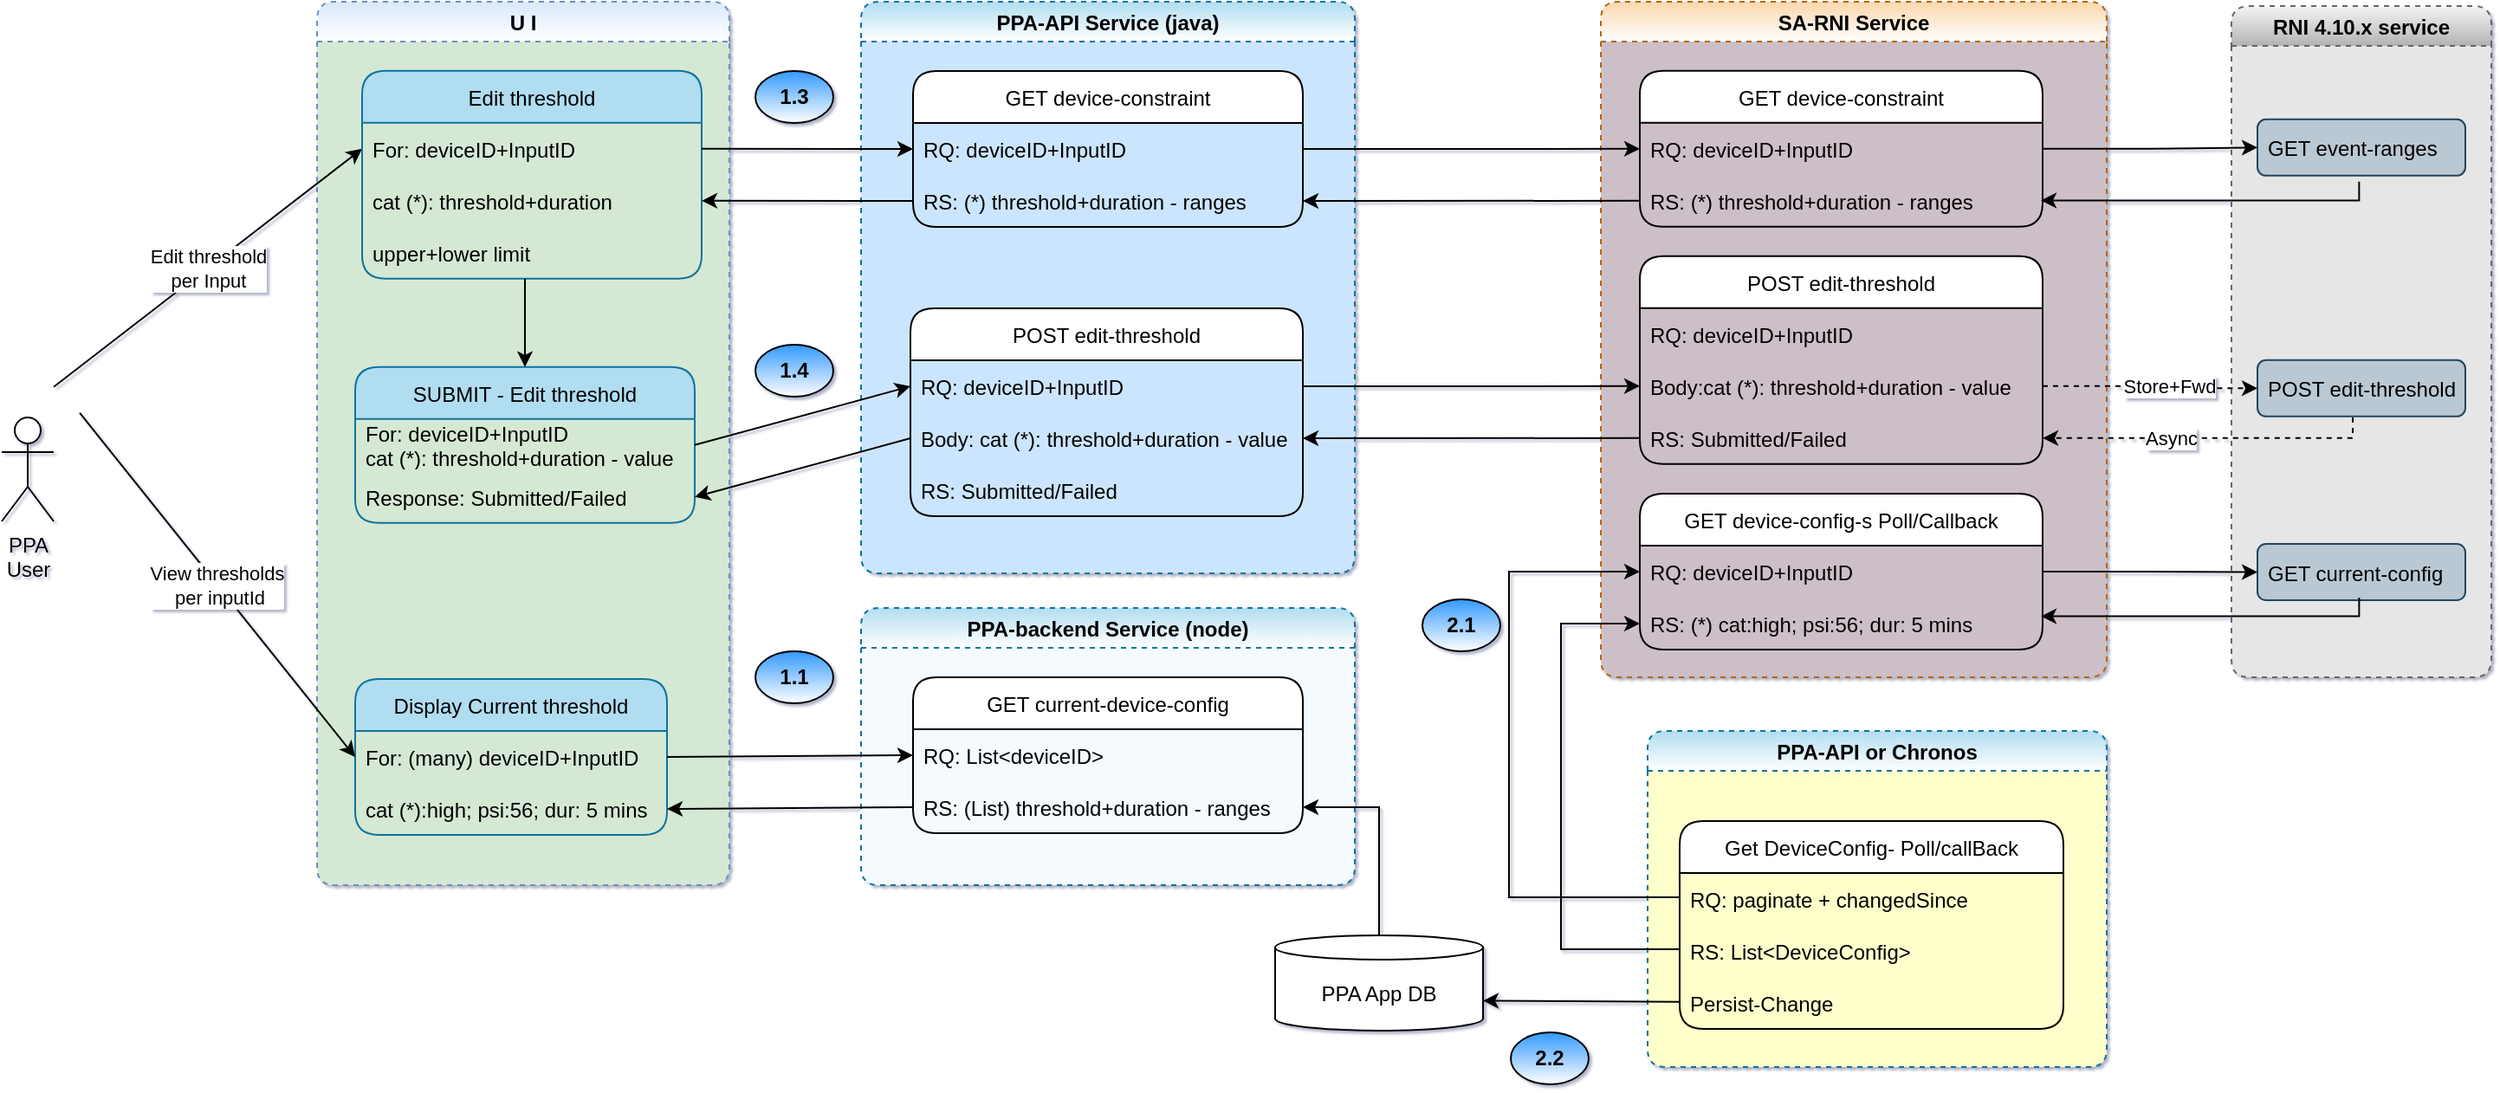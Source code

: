 <mxfile version="16.5.6" type="github">
  <diagram id="UW2Let9FedXbePVIwO7e" name="Page-1">
    <mxGraphModel dx="1580" dy="1338" grid="1" gridSize="15" guides="1" tooltips="1" connect="1" arrows="1" fold="1" page="1" pageScale="1" pageWidth="850" pageHeight="1100" math="0" shadow="1">
      <root>
        <mxCell id="0" />
        <mxCell id="1" parent="0" />
        <mxCell id="NkGoriXdBeGFRCCLlbzc-29" value="PPA-backend Service (node)" style="swimlane;rounded=1;dashed=1;fillColor=#b1ddf0;strokeColor=#10739e;swimlaneFillColor=#F5FAFF;gradientColor=#ffffff;" vertex="1" parent="1">
          <mxGeometry x="526" y="410" width="285" height="160" as="geometry" />
        </mxCell>
        <mxCell id="NkGoriXdBeGFRCCLlbzc-30" value="GET current-device-config" style="swimlane;fontStyle=0;childLayout=stackLayout;horizontal=1;startSize=30;horizontalStack=0;resizeParent=1;resizeParentMax=0;resizeLast=0;collapsible=1;marginBottom=0;rounded=1;" vertex="1" parent="NkGoriXdBeGFRCCLlbzc-29">
          <mxGeometry x="30" y="40" width="225" height="90" as="geometry" />
        </mxCell>
        <mxCell id="NkGoriXdBeGFRCCLlbzc-31" value="RQ: List&lt;deviceID&gt;" style="text;strokeColor=none;fillColor=none;align=left;verticalAlign=middle;spacingLeft=4;spacingRight=4;overflow=hidden;points=[[0,0.5],[1,0.5]];portConstraint=eastwest;rotatable=0;rounded=1;" vertex="1" parent="NkGoriXdBeGFRCCLlbzc-30">
          <mxGeometry y="30" width="225" height="30" as="geometry" />
        </mxCell>
        <mxCell id="NkGoriXdBeGFRCCLlbzc-32" value="RS: (List) threshold+duration - ranges" style="text;strokeColor=none;fillColor=none;align=left;verticalAlign=middle;spacingLeft=4;spacingRight=4;overflow=hidden;points=[[0,0.5],[1,0.5]];portConstraint=eastwest;rotatable=0;rounded=1;" vertex="1" parent="NkGoriXdBeGFRCCLlbzc-30">
          <mxGeometry y="60" width="225" height="30" as="geometry" />
        </mxCell>
        <mxCell id="GJOkn2DgcXXOF6PlL42Y-2" value="PPA-API Service (java)" style="swimlane;rounded=1;dashed=1;fillColor=#b1ddf0;strokeColor=#10739e;swimlaneFillColor=#CCE5FF;gradientColor=#ffffff;" parent="1" vertex="1">
          <mxGeometry x="526" y="60" width="285" height="330" as="geometry" />
        </mxCell>
        <mxCell id="GJOkn2DgcXXOF6PlL42Y-38" value="GET device-constraint" style="swimlane;fontStyle=0;childLayout=stackLayout;horizontal=1;startSize=30;horizontalStack=0;resizeParent=1;resizeParentMax=0;resizeLast=0;collapsible=1;marginBottom=0;rounded=1;" parent="GJOkn2DgcXXOF6PlL42Y-2" vertex="1">
          <mxGeometry x="30" y="40" width="225" height="90" as="geometry" />
        </mxCell>
        <mxCell id="GJOkn2DgcXXOF6PlL42Y-39" value="RQ: deviceID+InputID" style="text;strokeColor=none;fillColor=none;align=left;verticalAlign=middle;spacingLeft=4;spacingRight=4;overflow=hidden;points=[[0,0.5],[1,0.5]];portConstraint=eastwest;rotatable=0;rounded=1;" parent="GJOkn2DgcXXOF6PlL42Y-38" vertex="1">
          <mxGeometry y="30" width="225" height="30" as="geometry" />
        </mxCell>
        <mxCell id="GJOkn2DgcXXOF6PlL42Y-40" value="RS: (*) threshold+duration - ranges" style="text;strokeColor=none;fillColor=none;align=left;verticalAlign=middle;spacingLeft=4;spacingRight=4;overflow=hidden;points=[[0,0.5],[1,0.5]];portConstraint=eastwest;rotatable=0;rounded=1;" parent="GJOkn2DgcXXOF6PlL42Y-38" vertex="1">
          <mxGeometry y="60" width="225" height="30" as="geometry" />
        </mxCell>
        <mxCell id="GJOkn2DgcXXOF6PlL42Y-61" value="POST edit-threshold" style="swimlane;fontStyle=0;childLayout=stackLayout;horizontal=1;startSize=30;horizontalStack=0;resizeParent=1;resizeParentMax=0;resizeLast=0;collapsible=1;marginBottom=0;rounded=1;" parent="GJOkn2DgcXXOF6PlL42Y-2" vertex="1">
          <mxGeometry x="28.5" y="177.0" width="226.5" height="120" as="geometry" />
        </mxCell>
        <mxCell id="GJOkn2DgcXXOF6PlL42Y-62" value="RQ: deviceID+InputID" style="text;strokeColor=none;fillColor=none;align=left;verticalAlign=middle;spacingLeft=4;spacingRight=4;overflow=hidden;points=[[0,0.5],[1,0.5]];portConstraint=eastwest;rotatable=0;rounded=1;" parent="GJOkn2DgcXXOF6PlL42Y-61" vertex="1">
          <mxGeometry y="30" width="226.5" height="30" as="geometry" />
        </mxCell>
        <mxCell id="GJOkn2DgcXXOF6PlL42Y-63" value="Body: cat (*): threshold+duration - value" style="text;strokeColor=none;fillColor=none;align=left;verticalAlign=middle;spacingLeft=4;spacingRight=4;overflow=hidden;points=[[0,0.5],[1,0.5]];portConstraint=eastwest;rotatable=0;rounded=1;" parent="GJOkn2DgcXXOF6PlL42Y-61" vertex="1">
          <mxGeometry y="60" width="226.5" height="30" as="geometry" />
        </mxCell>
        <mxCell id="GJOkn2DgcXXOF6PlL42Y-66" value="RS: Submitted/Failed" style="text;strokeColor=none;fillColor=none;align=left;verticalAlign=middle;spacingLeft=4;spacingRight=4;overflow=hidden;points=[[0,0.5],[1,0.5]];portConstraint=eastwest;rotatable=0;rounded=1;" parent="GJOkn2DgcXXOF6PlL42Y-61" vertex="1">
          <mxGeometry y="90" width="226.5" height="30" as="geometry" />
        </mxCell>
        <mxCell id="NkGoriXdBeGFRCCLlbzc-5" value="PPA-API or Chronos" style="swimlane;rounded=1;dashed=1;fillColor=#b1ddf0;strokeColor=#10739e;swimlaneFillColor=#FFFFCC;gradientColor=#ffffff;" vertex="1" parent="1">
          <mxGeometry x="980" y="481" width="265" height="194" as="geometry" />
        </mxCell>
        <mxCell id="GJOkn2DgcXXOF6PlL42Y-6" value="Get DeviceConfig- Poll/callBack" style="swimlane;fontStyle=0;childLayout=stackLayout;horizontal=1;startSize=30;horizontalStack=0;resizeParent=1;resizeParentMax=0;resizeLast=0;collapsible=1;marginBottom=0;rounded=1;" parent="NkGoriXdBeGFRCCLlbzc-5" vertex="1">
          <mxGeometry x="18.5" y="52" width="221.5" height="120" as="geometry" />
        </mxCell>
        <mxCell id="GJOkn2DgcXXOF6PlL42Y-7" value="RQ: paginate + changedSince" style="text;strokeColor=none;fillColor=none;align=left;verticalAlign=middle;spacingLeft=4;spacingRight=4;overflow=hidden;points=[[0,0.5],[1,0.5]];portConstraint=eastwest;rotatable=0;rounded=1;" parent="GJOkn2DgcXXOF6PlL42Y-6" vertex="1">
          <mxGeometry y="30" width="221.5" height="30" as="geometry" />
        </mxCell>
        <mxCell id="GJOkn2DgcXXOF6PlL42Y-8" value="RS: List&lt;DeviceConfig&gt;" style="text;strokeColor=none;fillColor=none;align=left;verticalAlign=middle;spacingLeft=4;spacingRight=4;overflow=hidden;points=[[0,0.5],[1,0.5]];portConstraint=eastwest;rotatable=0;rounded=1;" parent="GJOkn2DgcXXOF6PlL42Y-6" vertex="1">
          <mxGeometry y="60" width="221.5" height="30" as="geometry" />
        </mxCell>
        <mxCell id="NkGoriXdBeGFRCCLlbzc-47" value="Persist-Change" style="text;strokeColor=none;fillColor=none;align=left;verticalAlign=middle;spacingLeft=4;spacingRight=4;overflow=hidden;points=[[0,0.5],[1,0.5]];portConstraint=eastwest;rotatable=0;rounded=1;" vertex="1" parent="GJOkn2DgcXXOF6PlL42Y-6">
          <mxGeometry y="90" width="221.5" height="30" as="geometry" />
        </mxCell>
        <mxCell id="GJOkn2DgcXXOF6PlL42Y-4" value="RNI 4.10.x service" style="swimlane;rounded=1;dashed=1;fillColor=#f5f5f5;gradientColor=#b3b3b3;strokeColor=#666666;swimlaneFillColor=#E6E6E6;" parent="1" vertex="1">
          <mxGeometry x="1317" y="62.5" width="150" height="387.5" as="geometry" />
        </mxCell>
        <mxCell id="GJOkn2DgcXXOF6PlL42Y-47" value="GET event-ranges" style="text;strokeColor=#23445d;fillColor=#bac8d3;align=left;verticalAlign=middle;spacingLeft=4;spacingRight=4;overflow=hidden;points=[[0,0.5],[1,0.5]];portConstraint=eastwest;rotatable=0;rounded=1;" parent="GJOkn2DgcXXOF6PlL42Y-4" vertex="1">
          <mxGeometry x="15" y="65.41" width="120" height="32.5" as="geometry" />
        </mxCell>
        <mxCell id="GJOkn2DgcXXOF6PlL42Y-71" value="POST edit-threshold" style="text;strokeColor=#23445d;fillColor=#bac8d3;align=left;verticalAlign=middle;spacingLeft=4;spacingRight=4;overflow=hidden;points=[[0,0.5],[1,0.5]];portConstraint=eastwest;rotatable=0;rounded=1;" parent="GJOkn2DgcXXOF6PlL42Y-4" vertex="1">
          <mxGeometry x="15" y="204.41" width="120" height="32.5" as="geometry" />
        </mxCell>
        <mxCell id="GJOkn2DgcXXOF6PlL42Y-3" value="SA-RNI Service" style="swimlane;rounded=1;dashed=1;fillColor=#fad7ac;strokeColor=#b46504;swimlaneFillColor=#CDBFC7;gradientColor=#ffffff;" parent="1" vertex="1">
          <mxGeometry x="953" y="60" width="292" height="390" as="geometry" />
        </mxCell>
        <mxCell id="GJOkn2DgcXXOF6PlL42Y-41" value="GET device-constraint" style="swimlane;fontStyle=0;childLayout=stackLayout;horizontal=1;startSize=30;horizontalStack=0;resizeParent=1;resizeParentMax=0;resizeLast=0;collapsible=1;marginBottom=0;rounded=1;" parent="GJOkn2DgcXXOF6PlL42Y-3" vertex="1">
          <mxGeometry x="22.5" y="39.91" width="232.5" height="90" as="geometry" />
        </mxCell>
        <mxCell id="GJOkn2DgcXXOF6PlL42Y-42" value="RQ: deviceID+InputID" style="text;strokeColor=none;fillColor=none;align=left;verticalAlign=middle;spacingLeft=4;spacingRight=4;overflow=hidden;points=[[0,0.5],[1,0.5]];portConstraint=eastwest;rotatable=0;rounded=1;" parent="GJOkn2DgcXXOF6PlL42Y-41" vertex="1">
          <mxGeometry y="30" width="232.5" height="30" as="geometry" />
        </mxCell>
        <mxCell id="GJOkn2DgcXXOF6PlL42Y-43" value="RS: (*) threshold+duration - ranges" style="text;strokeColor=none;fillColor=none;align=left;verticalAlign=middle;spacingLeft=4;spacingRight=4;overflow=hidden;points=[[0,0.5],[1,0.5]];portConstraint=eastwest;rotatable=0;rounded=1;" parent="GJOkn2DgcXXOF6PlL42Y-41" vertex="1">
          <mxGeometry y="60" width="232.5" height="30" as="geometry" />
        </mxCell>
        <mxCell id="GJOkn2DgcXXOF6PlL42Y-67" value="POST edit-threshold" style="swimlane;fontStyle=0;childLayout=stackLayout;horizontal=1;startSize=30;horizontalStack=0;resizeParent=1;resizeParentMax=0;resizeLast=0;collapsible=1;marginBottom=0;rounded=1;" parent="GJOkn2DgcXXOF6PlL42Y-3" vertex="1">
          <mxGeometry x="22.5" y="146.91" width="232.5" height="120" as="geometry" />
        </mxCell>
        <mxCell id="GJOkn2DgcXXOF6PlL42Y-68" value="RQ: deviceID+InputID" style="text;strokeColor=none;fillColor=none;align=left;verticalAlign=middle;spacingLeft=4;spacingRight=4;overflow=hidden;points=[[0,0.5],[1,0.5]];portConstraint=eastwest;rotatable=0;rounded=1;" parent="GJOkn2DgcXXOF6PlL42Y-67" vertex="1">
          <mxGeometry y="30" width="232.5" height="30" as="geometry" />
        </mxCell>
        <mxCell id="GJOkn2DgcXXOF6PlL42Y-69" value="Body:cat (*): threshold+duration - value" style="text;strokeColor=none;fillColor=none;align=left;verticalAlign=middle;spacingLeft=4;spacingRight=4;overflow=hidden;points=[[0,0.5],[1,0.5]];portConstraint=eastwest;rotatable=0;rounded=1;" parent="GJOkn2DgcXXOF6PlL42Y-67" vertex="1">
          <mxGeometry y="60" width="232.5" height="30" as="geometry" />
        </mxCell>
        <mxCell id="GJOkn2DgcXXOF6PlL42Y-70" value="RS: Submitted/Failed" style="text;strokeColor=none;fillColor=none;align=left;verticalAlign=middle;spacingLeft=4;spacingRight=4;overflow=hidden;points=[[0,0.5],[1,0.5]];portConstraint=eastwest;rotatable=0;rounded=1;" parent="GJOkn2DgcXXOF6PlL42Y-67" vertex="1">
          <mxGeometry y="90" width="232.5" height="30" as="geometry" />
        </mxCell>
        <mxCell id="GJOkn2DgcXXOF6PlL42Y-16" value="GET device-config-s Poll/Callback" style="swimlane;fontStyle=0;childLayout=stackLayout;horizontal=1;startSize=30;horizontalStack=0;resizeParent=1;resizeParentMax=0;resizeLast=0;collapsible=1;marginBottom=0;rounded=1;" parent="GJOkn2DgcXXOF6PlL42Y-3" vertex="1">
          <mxGeometry x="22.5" y="284" width="232.5" height="90" as="geometry" />
        </mxCell>
        <mxCell id="GJOkn2DgcXXOF6PlL42Y-17" value="RQ: deviceID+InputID" style="text;strokeColor=none;fillColor=none;align=left;verticalAlign=middle;spacingLeft=4;spacingRight=4;overflow=hidden;points=[[0,0.5],[1,0.5]];portConstraint=eastwest;rotatable=0;rounded=1;" parent="GJOkn2DgcXXOF6PlL42Y-16" vertex="1">
          <mxGeometry y="30" width="232.5" height="30" as="geometry" />
        </mxCell>
        <mxCell id="GJOkn2DgcXXOF6PlL42Y-18" value="RS: (*) cat:high; psi:56; dur: 5 mins" style="text;strokeColor=none;fillColor=none;align=left;verticalAlign=middle;spacingLeft=4;spacingRight=4;overflow=hidden;points=[[0,0.5],[1,0.5]];portConstraint=eastwest;rotatable=0;rounded=1;" parent="GJOkn2DgcXXOF6PlL42Y-16" vertex="1">
          <mxGeometry y="60" width="232.5" height="30" as="geometry" />
        </mxCell>
        <mxCell id="GJOkn2DgcXXOF6PlL42Y-19" value="GET current-config" style="text;strokeColor=#23445d;fillColor=#bac8d3;align=left;verticalAlign=middle;spacingLeft=4;spacingRight=4;overflow=hidden;points=[[0,0.5],[1,0.5]];portConstraint=eastwest;rotatable=0;rounded=1;" parent="GJOkn2DgcXXOF6PlL42Y-3" vertex="1">
          <mxGeometry x="379" y="313" width="120" height="32.5" as="geometry" />
        </mxCell>
        <mxCell id="GJOkn2DgcXXOF6PlL42Y-23" style="edgeStyle=orthogonalEdgeStyle;rounded=0;orthogonalLoop=1;jettySize=auto;html=1;exitX=1;exitY=0.5;exitDx=0;exitDy=0;entryX=0;entryY=0.5;entryDx=0;entryDy=0;" parent="GJOkn2DgcXXOF6PlL42Y-3" source="GJOkn2DgcXXOF6PlL42Y-17" target="GJOkn2DgcXXOF6PlL42Y-19" edge="1">
          <mxGeometry relative="1" as="geometry" />
        </mxCell>
        <mxCell id="c0EEYeFtJUnjHRe3q03Y-1" style="edgeStyle=orthogonalEdgeStyle;rounded=0;orthogonalLoop=1;jettySize=auto;html=1;entryX=1;entryY=0.5;entryDx=0;entryDy=0;exitX=0.452;exitY=1.083;exitDx=0;exitDy=0;exitPerimeter=0;" parent="GJOkn2DgcXXOF6PlL42Y-3" edge="1">
          <mxGeometry relative="1" as="geometry">
            <mxPoint x="437.692" y="343.997" as="sourcePoint" />
            <mxPoint x="254" y="354.8" as="targetPoint" />
            <Array as="points">
              <mxPoint x="438" y="354.8" />
            </Array>
          </mxGeometry>
        </mxCell>
        <mxCell id="GJOkn2DgcXXOF6PlL42Y-1" value="U I" style="swimlane;rounded=1;dashed=1;fillColor=#dae8fc;strokeColor=#6c8ebf;gradientColor=#ffffff;swimlaneFillColor=#D5E8D4;" parent="1" vertex="1">
          <mxGeometry x="212" y="60" width="238" height="510" as="geometry" />
        </mxCell>
        <mxCell id="GJOkn2DgcXXOF6PlL42Y-27" value="Edit threshold&lt;br&gt;per Input" style="endArrow=classic;html=1;rounded=0;entryX=0;entryY=0.5;entryDx=0;entryDy=0;" parent="GJOkn2DgcXXOF6PlL42Y-1" edge="1" target="GJOkn2DgcXXOF6PlL42Y-31">
          <mxGeometry width="50" height="50" relative="1" as="geometry">
            <mxPoint x="-152" y="222.372" as="sourcePoint" />
            <mxPoint x="29" y="70" as="targetPoint" />
          </mxGeometry>
        </mxCell>
        <mxCell id="GJOkn2DgcXXOF6PlL42Y-30" value="Edit threshold" style="swimlane;fontStyle=0;childLayout=stackLayout;horizontal=1;startSize=30;horizontalStack=0;resizeParent=1;resizeParentMax=0;resizeLast=0;collapsible=1;marginBottom=0;rounded=1;labelBackgroundColor=none;fillColor=#b1ddf0;strokeColor=#10739e;" parent="GJOkn2DgcXXOF6PlL42Y-1" vertex="1">
          <mxGeometry x="26" y="39.91" width="196" height="120" as="geometry" />
        </mxCell>
        <mxCell id="GJOkn2DgcXXOF6PlL42Y-31" value="For: deviceID+InputID" style="text;strokeColor=none;fillColor=none;align=left;verticalAlign=middle;spacingLeft=4;spacingRight=4;overflow=hidden;points=[[0,0.5],[1,0.5]];portConstraint=eastwest;rotatable=0;rounded=1;" parent="GJOkn2DgcXXOF6PlL42Y-30" vertex="1">
          <mxGeometry y="30" width="196" height="30" as="geometry" />
        </mxCell>
        <mxCell id="GJOkn2DgcXXOF6PlL42Y-32" value="cat (*): threshold+duration " style="text;strokeColor=none;fillColor=none;align=left;verticalAlign=middle;spacingLeft=4;spacingRight=4;overflow=hidden;points=[[0,0.5],[1,0.5]];portConstraint=eastwest;rotatable=0;rounded=1;" parent="GJOkn2DgcXXOF6PlL42Y-30" vertex="1">
          <mxGeometry y="60" width="196" height="30" as="geometry" />
        </mxCell>
        <mxCell id="aSXss6iqSQP3orXnk--K-1" value="upper+lower limit" style="text;strokeColor=none;fillColor=none;align=left;verticalAlign=middle;spacingLeft=4;spacingRight=4;overflow=hidden;points=[[0,0.5],[1,0.5]];portConstraint=eastwest;rotatable=0;rounded=1;" parent="GJOkn2DgcXXOF6PlL42Y-30" vertex="1">
          <mxGeometry y="90" width="196" height="30" as="geometry" />
        </mxCell>
        <mxCell id="GJOkn2DgcXXOF6PlL42Y-54" value="SUBMIT - Edit threshold" style="swimlane;fontStyle=0;childLayout=stackLayout;horizontal=1;startSize=30;horizontalStack=0;resizeParent=1;resizeParentMax=0;resizeLast=0;collapsible=1;marginBottom=0;rounded=1;labelBackgroundColor=none;fillColor=#b1ddf0;strokeColor=#10739e;" parent="GJOkn2DgcXXOF6PlL42Y-1" vertex="1">
          <mxGeometry x="22" y="210.91" width="196" height="90" as="geometry" />
        </mxCell>
        <mxCell id="GJOkn2DgcXXOF6PlL42Y-55" value="For: deviceID+InputID&#xa;cat (*): threshold+duration - value" style="text;strokeColor=none;fillColor=none;align=left;verticalAlign=middle;spacingLeft=4;spacingRight=4;overflow=hidden;points=[[0,0.5],[1,0.5]];portConstraint=eastwest;rotatable=0;rounded=1;" parent="GJOkn2DgcXXOF6PlL42Y-54" vertex="1">
          <mxGeometry y="30" width="196" height="30" as="geometry" />
        </mxCell>
        <mxCell id="GJOkn2DgcXXOF6PlL42Y-56" value="Response: Submitted/Failed" style="text;strokeColor=none;fillColor=none;align=left;verticalAlign=middle;spacingLeft=4;spacingRight=4;overflow=hidden;points=[[0,0.5],[1,0.5]];portConstraint=eastwest;rotatable=0;rounded=1;" parent="GJOkn2DgcXXOF6PlL42Y-54" vertex="1">
          <mxGeometry y="60" width="196" height="30" as="geometry" />
        </mxCell>
        <mxCell id="GJOkn2DgcXXOF6PlL42Y-58" value="" style="endArrow=classic;html=1;rounded=0;entryX=0.5;entryY=0;entryDx=0;entryDy=0;" parent="GJOkn2DgcXXOF6PlL42Y-1" target="GJOkn2DgcXXOF6PlL42Y-54" edge="1">
          <mxGeometry width="50" height="50" relative="1" as="geometry">
            <mxPoint x="120" y="159.91" as="sourcePoint" />
            <mxPoint x="41" y="99.91" as="targetPoint" />
          </mxGeometry>
        </mxCell>
        <mxCell id="GJOkn2DgcXXOF6PlL42Y-12" value="Display Current threshold" style="swimlane;fontStyle=0;childLayout=stackLayout;horizontal=1;startSize=30;horizontalStack=0;resizeParent=1;resizeParentMax=0;resizeLast=0;collapsible=1;marginBottom=0;rounded=1;labelBackgroundColor=none;fillColor=#b1ddf0;strokeColor=#10739e;" parent="GJOkn2DgcXXOF6PlL42Y-1" vertex="1">
          <mxGeometry x="22" y="391" width="180" height="90" as="geometry" />
        </mxCell>
        <mxCell id="GJOkn2DgcXXOF6PlL42Y-13" value="For: (many) deviceID+InputID" style="text;strokeColor=none;fillColor=none;align=left;verticalAlign=middle;spacingLeft=4;spacingRight=4;overflow=hidden;points=[[0,0.5],[1,0.5]];portConstraint=eastwest;rotatable=0;rounded=1;" parent="GJOkn2DgcXXOF6PlL42Y-12" vertex="1">
          <mxGeometry y="30" width="180" height="30" as="geometry" />
        </mxCell>
        <mxCell id="GJOkn2DgcXXOF6PlL42Y-14" value="cat (*):high; psi:56; dur: 5 mins" style="text;strokeColor=none;fillColor=none;align=left;verticalAlign=middle;spacingLeft=4;spacingRight=4;overflow=hidden;points=[[0,0.5],[1,0.5]];portConstraint=eastwest;rotatable=0;rounded=1;" parent="GJOkn2DgcXXOF6PlL42Y-12" vertex="1">
          <mxGeometry y="60" width="180" height="30" as="geometry" />
        </mxCell>
        <mxCell id="GJOkn2DgcXXOF6PlL42Y-5" value="PPA &lt;br&gt;User" style="shape=umlActor;verticalLabelPosition=bottom;verticalAlign=top;html=1;outlineConnect=0;rounded=1;" parent="1" vertex="1">
          <mxGeometry x="30" y="300" width="30" height="60" as="geometry" />
        </mxCell>
        <mxCell id="GJOkn2DgcXXOF6PlL42Y-92" value="" style="endArrow=classic;html=1;rounded=0;entryX=0;entryY=0.5;entryDx=0;entryDy=0;exitX=1;exitY=0.5;exitDx=0;exitDy=0;" parent="1" source="GJOkn2DgcXXOF6PlL42Y-31" target="GJOkn2DgcXXOF6PlL42Y-39" edge="1">
          <mxGeometry width="50" height="50" relative="1" as="geometry">
            <mxPoint x="720" y="256.91" as="sourcePoint" />
            <mxPoint x="770" y="206.91" as="targetPoint" />
          </mxGeometry>
        </mxCell>
        <mxCell id="GJOkn2DgcXXOF6PlL42Y-93" value="" style="endArrow=classic;html=1;rounded=0;entryX=1;entryY=0.5;entryDx=0;entryDy=0;exitX=0;exitY=0.5;exitDx=0;exitDy=0;" parent="1" source="GJOkn2DgcXXOF6PlL42Y-40" target="GJOkn2DgcXXOF6PlL42Y-32" edge="1">
          <mxGeometry width="50" height="50" relative="1" as="geometry">
            <mxPoint x="720" y="256.91" as="sourcePoint" />
            <mxPoint x="770" y="206.91" as="targetPoint" />
          </mxGeometry>
        </mxCell>
        <mxCell id="GJOkn2DgcXXOF6PlL42Y-94" value="" style="endArrow=classic;html=1;rounded=0;entryX=0;entryY=0.5;entryDx=0;entryDy=0;exitX=1;exitY=0.5;exitDx=0;exitDy=0;" parent="1" source="GJOkn2DgcXXOF6PlL42Y-39" target="GJOkn2DgcXXOF6PlL42Y-42" edge="1">
          <mxGeometry width="50" height="50" relative="1" as="geometry">
            <mxPoint x="863" y="145" as="sourcePoint" />
            <mxPoint x="953" y="197.16" as="targetPoint" />
          </mxGeometry>
        </mxCell>
        <mxCell id="GJOkn2DgcXXOF6PlL42Y-95" value="" style="endArrow=classic;html=1;rounded=0;entryX=1;entryY=0.5;entryDx=0;entryDy=0;exitX=0;exitY=0.5;exitDx=0;exitDy=0;" parent="1" source="GJOkn2DgcXXOF6PlL42Y-43" target="GJOkn2DgcXXOF6PlL42Y-40" edge="1">
          <mxGeometry width="50" height="50" relative="1" as="geometry">
            <mxPoint x="982" y="247.91" as="sourcePoint" />
            <mxPoint x="863" y="175" as="targetPoint" />
          </mxGeometry>
        </mxCell>
        <mxCell id="GJOkn2DgcXXOF6PlL42Y-109" value="" style="endArrow=classic;html=1;rounded=0;entryX=1;entryY=0.5;entryDx=0;entryDy=0;exitX=0;exitY=0.5;exitDx=0;exitDy=0;" parent="1" source="GJOkn2DgcXXOF6PlL42Y-63" target="GJOkn2DgcXXOF6PlL42Y-56" edge="1">
          <mxGeometry width="50" height="50" relative="1" as="geometry">
            <mxPoint x="538" y="338.91" as="sourcePoint" />
            <mxPoint x="432" y="281.91" as="targetPoint" />
          </mxGeometry>
        </mxCell>
        <mxCell id="GJOkn2DgcXXOF6PlL42Y-108" value="" style="endArrow=classic;html=1;rounded=0;entryX=0;entryY=0.5;entryDx=0;entryDy=0;exitX=1;exitY=0.5;exitDx=0;exitDy=0;" parent="1" source="GJOkn2DgcXXOF6PlL42Y-55" target="GJOkn2DgcXXOF6PlL42Y-62" edge="1">
          <mxGeometry width="50" height="50" relative="1" as="geometry">
            <mxPoint x="432" y="251.91" as="sourcePoint" />
            <mxPoint x="538" y="308.91" as="targetPoint" />
          </mxGeometry>
        </mxCell>
        <mxCell id="GJOkn2DgcXXOF6PlL42Y-118" value="" style="endArrow=classic;html=1;rounded=0;entryX=0;entryY=0.5;entryDx=0;entryDy=0;exitX=1;exitY=0.5;exitDx=0;exitDy=0;" parent="1" source="GJOkn2DgcXXOF6PlL42Y-62" target="GJOkn2DgcXXOF6PlL42Y-69" edge="1">
          <mxGeometry width="50" height="50" relative="1" as="geometry">
            <mxPoint x="863" y="282" as="sourcePoint" />
            <mxPoint x="1005.5" y="301.41" as="targetPoint" />
          </mxGeometry>
        </mxCell>
        <mxCell id="GJOkn2DgcXXOF6PlL42Y-119" value="" style="endArrow=classic;html=1;rounded=0;entryX=1;entryY=0.5;entryDx=0;entryDy=0;exitX=0;exitY=0.5;exitDx=0;exitDy=0;" parent="1" source="GJOkn2DgcXXOF6PlL42Y-70" target="GJOkn2DgcXXOF6PlL42Y-63" edge="1">
          <mxGeometry width="50" height="50" relative="1" as="geometry">
            <mxPoint x="1005.5" y="331.41" as="sourcePoint" />
            <mxPoint x="863" y="312" as="targetPoint" />
          </mxGeometry>
        </mxCell>
        <mxCell id="GJOkn2DgcXXOF6PlL42Y-48" style="edgeStyle=orthogonalEdgeStyle;rounded=0;orthogonalLoop=1;jettySize=auto;html=1;exitX=1;exitY=0.5;exitDx=0;exitDy=0;entryX=0;entryY=0.5;entryDx=0;entryDy=0;" parent="1" source="GJOkn2DgcXXOF6PlL42Y-42" target="GJOkn2DgcXXOF6PlL42Y-47" edge="1">
          <mxGeometry relative="1" as="geometry">
            <mxPoint x="1224.5" y="144.91" as="sourcePoint" />
          </mxGeometry>
        </mxCell>
        <mxCell id="GJOkn2DgcXXOF6PlL42Y-72" style="edgeStyle=orthogonalEdgeStyle;rounded=0;orthogonalLoop=1;jettySize=auto;html=1;exitX=1;exitY=0.5;exitDx=0;exitDy=0;entryX=0;entryY=0.5;entryDx=0;entryDy=0;dashed=1;" parent="1" source="GJOkn2DgcXXOF6PlL42Y-69" target="GJOkn2DgcXXOF6PlL42Y-71" edge="1">
          <mxGeometry relative="1" as="geometry">
            <mxPoint x="1224.5" y="287.91" as="sourcePoint" />
          </mxGeometry>
        </mxCell>
        <mxCell id="GJOkn2DgcXXOF6PlL42Y-74" value="Store+Fwd" style="edgeLabel;html=1;align=center;verticalAlign=middle;resizable=0;points=[];" parent="GJOkn2DgcXXOF6PlL42Y-72" vertex="1" connectable="0">
          <mxGeometry x="-0.246" relative="1" as="geometry">
            <mxPoint x="26" as="offset" />
          </mxGeometry>
        </mxCell>
        <mxCell id="c0EEYeFtJUnjHRe3q03Y-2" style="edgeStyle=orthogonalEdgeStyle;rounded=0;orthogonalLoop=1;jettySize=auto;html=1;entryX=1;entryY=0.5;entryDx=0;entryDy=0;exitX=0.452;exitY=1.083;exitDx=0;exitDy=0;exitPerimeter=0;" parent="1" edge="1">
          <mxGeometry relative="1" as="geometry">
            <mxPoint x="1390.692" y="163.907" as="sourcePoint" />
            <mxPoint x="1207" y="174.71" as="targetPoint" />
            <Array as="points">
              <mxPoint x="1391" y="174.71" />
            </Array>
          </mxGeometry>
        </mxCell>
        <mxCell id="NkGoriXdBeGFRCCLlbzc-1" value="View thresholds&lt;br&gt;&amp;nbsp;per inputId" style="endArrow=classic;html=1;rounded=0;entryX=0;entryY=0.5;entryDx=0;entryDy=0;" edge="1" parent="1" target="GJOkn2DgcXXOF6PlL42Y-13">
          <mxGeometry width="50" height="50" relative="1" as="geometry">
            <mxPoint x="75" y="297.372" as="sourcePoint" />
            <mxPoint x="225" y="435" as="targetPoint" />
          </mxGeometry>
        </mxCell>
        <mxCell id="TNVdTlEFQuvaBfnlJwtW-5" value="&lt;b&gt;1.4&lt;/b&gt;" style="ellipse;whiteSpace=wrap;html=1;gradientColor=#ffffff;fillColor=#3399FF;" parent="1" vertex="1">
          <mxGeometry x="465" y="258" width="45" height="30" as="geometry" />
        </mxCell>
        <mxCell id="NkGoriXdBeGFRCCLlbzc-3" style="edgeStyle=orthogonalEdgeStyle;rounded=0;orthogonalLoop=1;jettySize=auto;html=1;entryX=1;entryY=0.5;entryDx=0;entryDy=0;dashed=1;" edge="1" parent="1" target="GJOkn2DgcXXOF6PlL42Y-70">
          <mxGeometry relative="1" as="geometry">
            <mxPoint x="1387" y="300" as="sourcePoint" />
            <mxPoint x="1347" y="319.93" as="targetPoint" />
            <Array as="points">
              <mxPoint x="1387" y="312" />
            </Array>
          </mxGeometry>
        </mxCell>
        <mxCell id="NkGoriXdBeGFRCCLlbzc-4" value="Async" style="edgeLabel;html=1;align=center;verticalAlign=middle;resizable=0;points=[];" vertex="1" connectable="0" parent="NkGoriXdBeGFRCCLlbzc-3">
          <mxGeometry x="-0.246" relative="1" as="geometry">
            <mxPoint x="-45" as="offset" />
          </mxGeometry>
        </mxCell>
        <mxCell id="NkGoriXdBeGFRCCLlbzc-13" value="&lt;b&gt;1.1&lt;/b&gt;" style="ellipse;whiteSpace=wrap;html=1;gradientColor=#ffffff;fillColor=#3399FF;" vertex="1" parent="1">
          <mxGeometry x="465" y="435" width="45" height="30" as="geometry" />
        </mxCell>
        <mxCell id="TNVdTlEFQuvaBfnlJwtW-4" value="&lt;b&gt;1.3&lt;/b&gt;" style="ellipse;whiteSpace=wrap;html=1;gradientColor=#ffffff;fillColor=#3399FF;" parent="1" vertex="1">
          <mxGeometry x="465" y="100.0" width="45" height="30" as="geometry" />
        </mxCell>
        <mxCell id="NkGoriXdBeGFRCCLlbzc-46" style="edgeStyle=orthogonalEdgeStyle;rounded=0;orthogonalLoop=1;jettySize=auto;html=1;exitX=0.5;exitY=0;exitDx=0;exitDy=0;exitPerimeter=0;entryX=1;entryY=0.5;entryDx=0;entryDy=0;" edge="1" parent="1" source="NkGoriXdBeGFRCCLlbzc-15" target="NkGoriXdBeGFRCCLlbzc-32">
          <mxGeometry relative="1" as="geometry">
            <mxPoint x="841" y="525" as="targetPoint" />
          </mxGeometry>
        </mxCell>
        <mxCell id="NkGoriXdBeGFRCCLlbzc-15" value="PPA App DB" style="shape=cylinder3;whiteSpace=wrap;html=1;boundedLbl=1;backgroundOutline=1;size=7;" vertex="1" parent="1">
          <mxGeometry x="765" y="599" width="120" height="55" as="geometry" />
        </mxCell>
        <mxCell id="NkGoriXdBeGFRCCLlbzc-27" value="&lt;b&gt;2.1&lt;/b&gt;" style="ellipse;whiteSpace=wrap;html=1;gradientColor=#ffffff;fillColor=#3399FF;" vertex="1" parent="1">
          <mxGeometry x="850" y="405" width="45" height="30" as="geometry" />
        </mxCell>
        <mxCell id="NkGoriXdBeGFRCCLlbzc-28" value="&lt;b&gt;2.2&lt;/b&gt;" style="ellipse;whiteSpace=wrap;html=1;gradientColor=#ffffff;fillColor=#3399FF;" vertex="1" parent="1">
          <mxGeometry x="901" y="655" width="45" height="30" as="geometry" />
        </mxCell>
        <mxCell id="NkGoriXdBeGFRCCLlbzc-37" value="" style="endArrow=classic;html=1;rounded=0;entryX=0;entryY=0.5;entryDx=0;entryDy=0;exitX=1;exitY=0.5;exitDx=0;exitDy=0;" edge="1" parent="1" source="GJOkn2DgcXXOF6PlL42Y-13" target="NkGoriXdBeGFRCCLlbzc-31">
          <mxGeometry width="50" height="50" relative="1" as="geometry">
            <mxPoint x="401.5" y="498.91" as="sourcePoint" />
            <mxPoint x="526" y="465" as="targetPoint" />
          </mxGeometry>
        </mxCell>
        <mxCell id="NkGoriXdBeGFRCCLlbzc-39" value="" style="endArrow=classic;html=1;rounded=0;entryX=1;entryY=0.5;entryDx=0;entryDy=0;exitX=0;exitY=0.5;exitDx=0;exitDy=0;" edge="1" parent="1" source="NkGoriXdBeGFRCCLlbzc-32" target="GJOkn2DgcXXOF6PlL42Y-14">
          <mxGeometry width="50" height="50" relative="1" as="geometry">
            <mxPoint x="549.5" y="510" as="sourcePoint" />
            <mxPoint x="425" y="543.91" as="targetPoint" />
          </mxGeometry>
        </mxCell>
        <mxCell id="NkGoriXdBeGFRCCLlbzc-43" style="edgeStyle=orthogonalEdgeStyle;rounded=0;orthogonalLoop=1;jettySize=auto;html=1;exitX=0;exitY=0.5;exitDx=0;exitDy=0;entryX=0;entryY=0.5;entryDx=0;entryDy=0;" edge="1" parent="1" source="GJOkn2DgcXXOF6PlL42Y-7" target="GJOkn2DgcXXOF6PlL42Y-17">
          <mxGeometry relative="1" as="geometry">
            <mxPoint x="900" y="390" as="targetPoint" />
            <Array as="points">
              <mxPoint x="900" y="577" />
              <mxPoint x="900" y="389" />
            </Array>
          </mxGeometry>
        </mxCell>
        <mxCell id="NkGoriXdBeGFRCCLlbzc-44" style="edgeStyle=orthogonalEdgeStyle;rounded=0;orthogonalLoop=1;jettySize=auto;html=1;exitX=0;exitY=0.5;exitDx=0;exitDy=0;entryX=0;entryY=0.5;entryDx=0;entryDy=0;" edge="1" parent="1" source="GJOkn2DgcXXOF6PlL42Y-8" target="GJOkn2DgcXXOF6PlL42Y-18">
          <mxGeometry relative="1" as="geometry">
            <mxPoint x="930" y="420" as="targetPoint" />
            <Array as="points">
              <mxPoint x="930" y="607" />
              <mxPoint x="930" y="419" />
            </Array>
          </mxGeometry>
        </mxCell>
        <mxCell id="NkGoriXdBeGFRCCLlbzc-50" value="" style="endArrow=classic;html=1;rounded=0;entryX=1;entryY=0;entryDx=0;entryDy=37.75;entryPerimeter=0;" edge="1" parent="1" source="NkGoriXdBeGFRCCLlbzc-47" target="NkGoriXdBeGFRCCLlbzc-15">
          <mxGeometry width="50" height="50" relative="1" as="geometry">
            <mxPoint x="675" y="665" as="sourcePoint" />
            <mxPoint x="725" y="615" as="targetPoint" />
          </mxGeometry>
        </mxCell>
      </root>
    </mxGraphModel>
  </diagram>
</mxfile>
